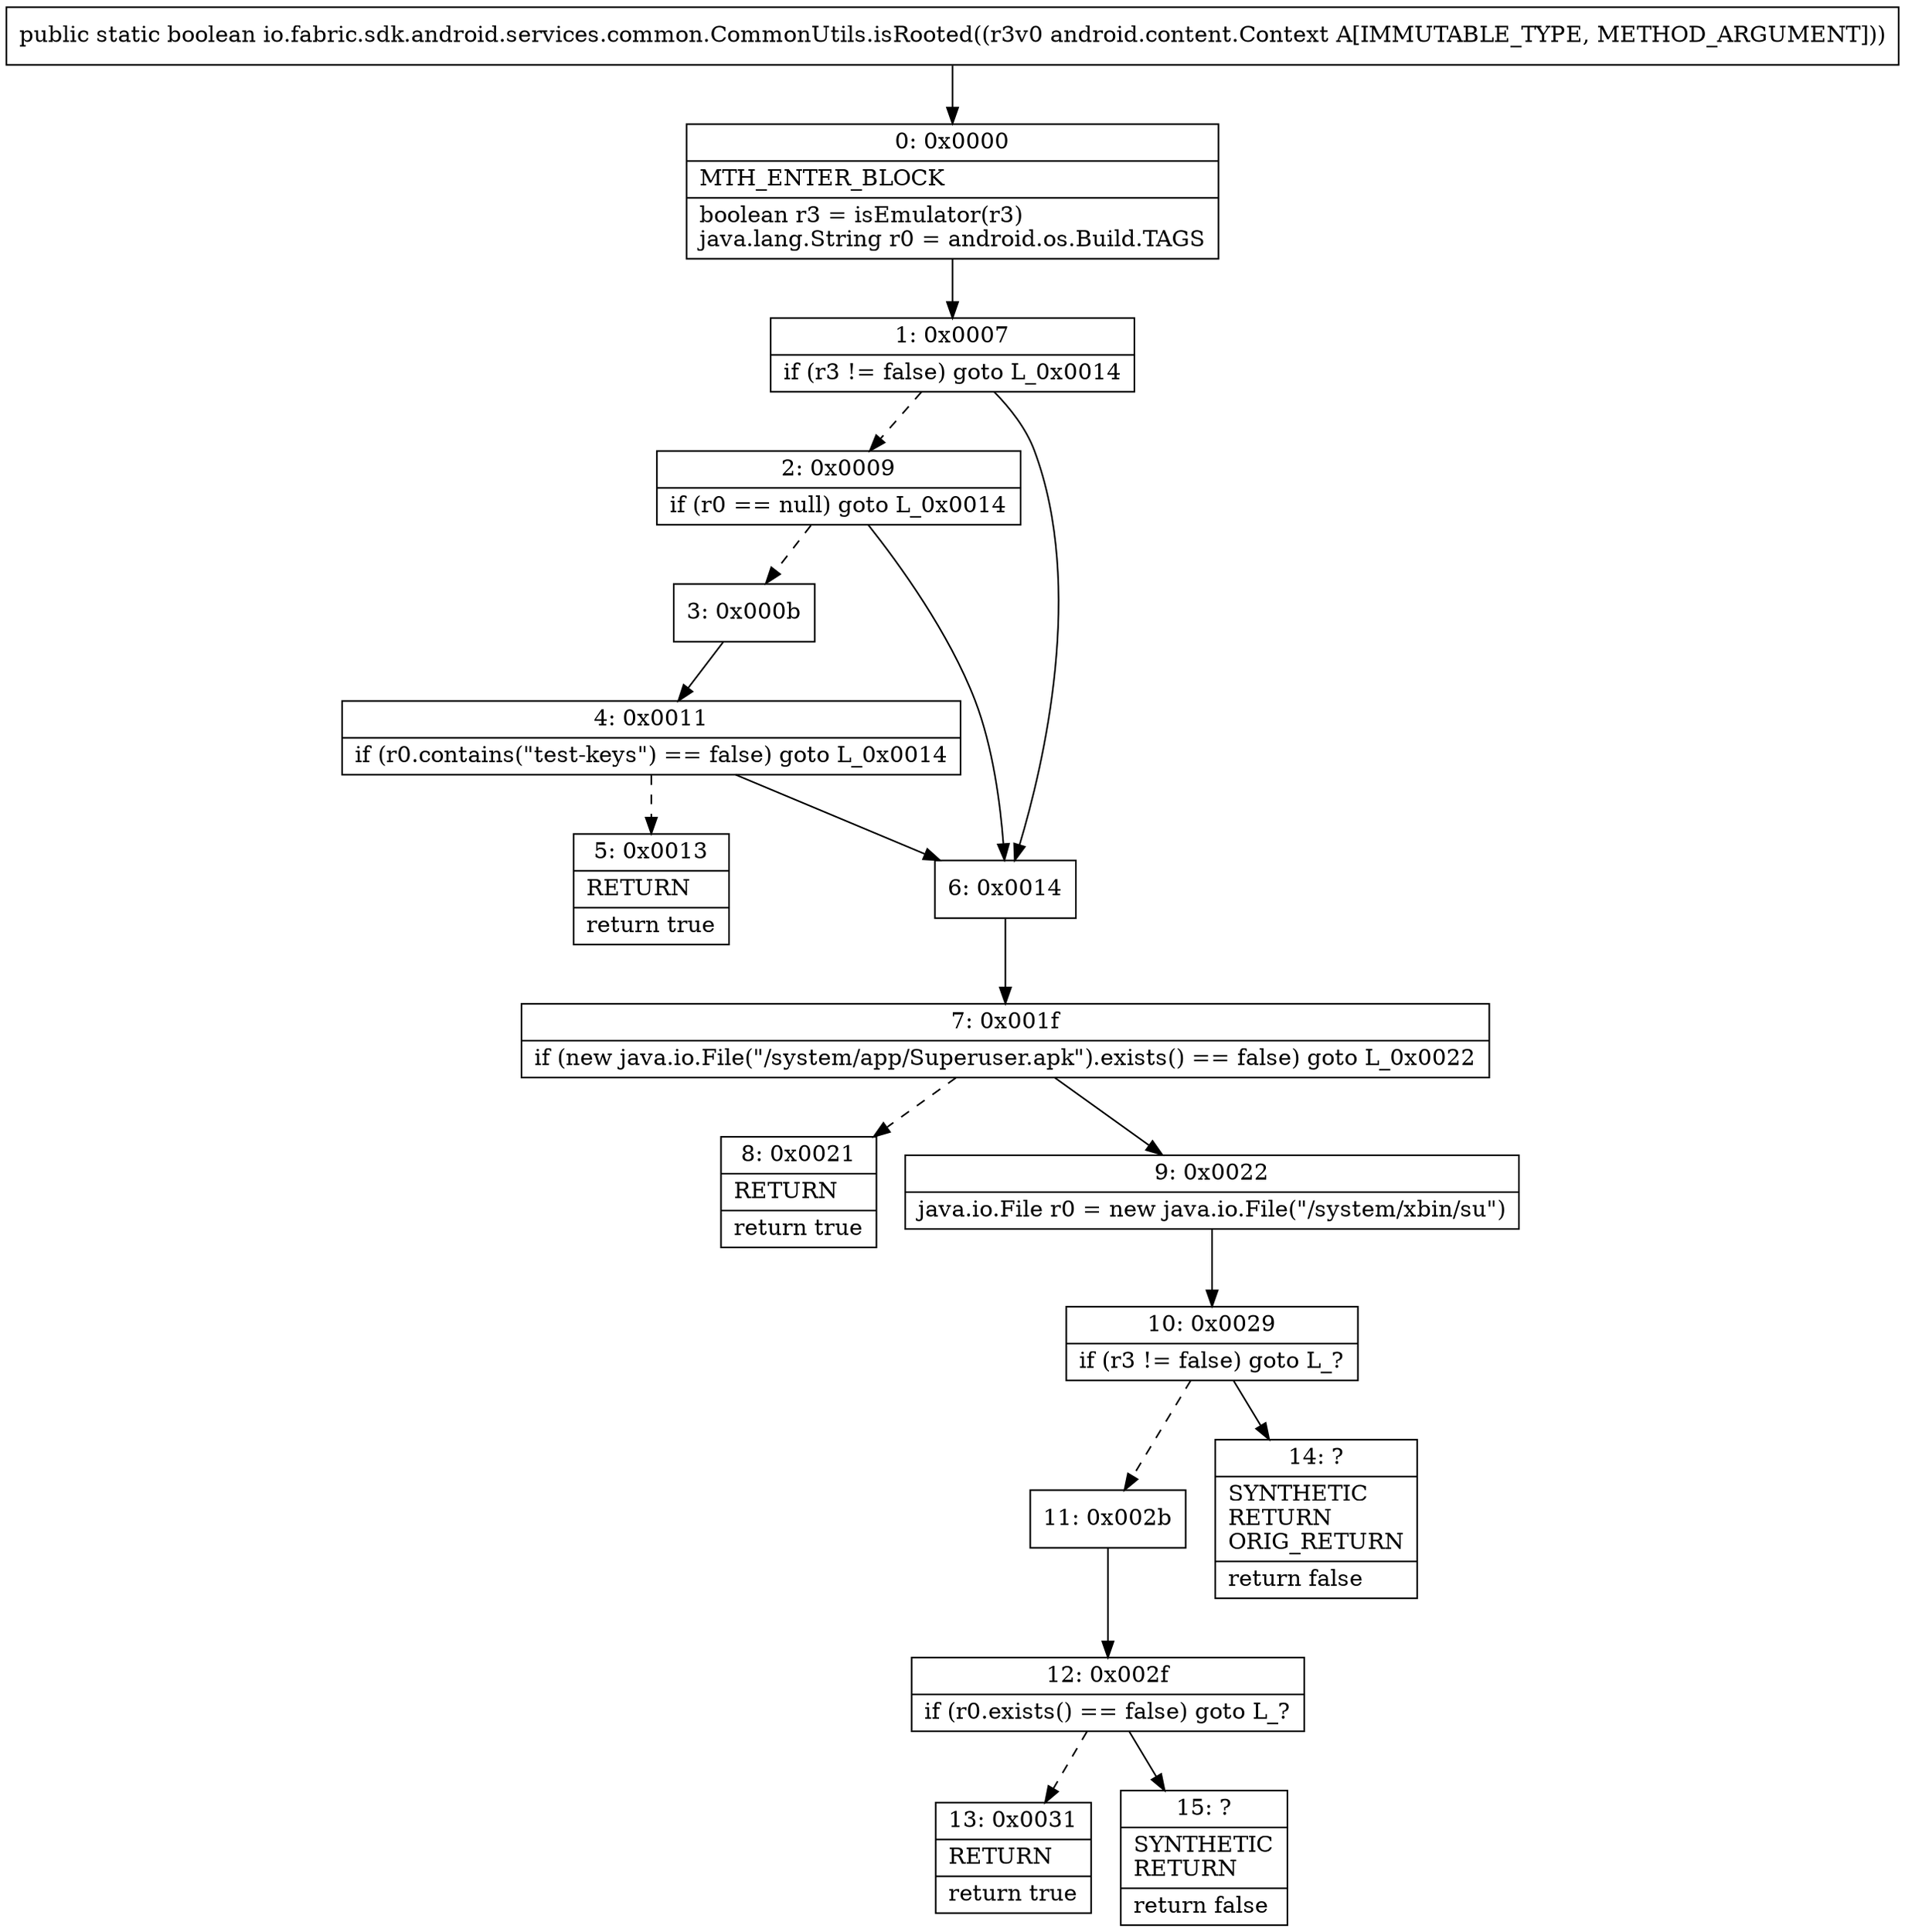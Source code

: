 digraph "CFG forio.fabric.sdk.android.services.common.CommonUtils.isRooted(Landroid\/content\/Context;)Z" {
Node_0 [shape=record,label="{0\:\ 0x0000|MTH_ENTER_BLOCK\l|boolean r3 = isEmulator(r3)\ljava.lang.String r0 = android.os.Build.TAGS\l}"];
Node_1 [shape=record,label="{1\:\ 0x0007|if (r3 != false) goto L_0x0014\l}"];
Node_2 [shape=record,label="{2\:\ 0x0009|if (r0 == null) goto L_0x0014\l}"];
Node_3 [shape=record,label="{3\:\ 0x000b}"];
Node_4 [shape=record,label="{4\:\ 0x0011|if (r0.contains(\"test\-keys\") == false) goto L_0x0014\l}"];
Node_5 [shape=record,label="{5\:\ 0x0013|RETURN\l|return true\l}"];
Node_6 [shape=record,label="{6\:\ 0x0014}"];
Node_7 [shape=record,label="{7\:\ 0x001f|if (new java.io.File(\"\/system\/app\/Superuser.apk\").exists() == false) goto L_0x0022\l}"];
Node_8 [shape=record,label="{8\:\ 0x0021|RETURN\l|return true\l}"];
Node_9 [shape=record,label="{9\:\ 0x0022|java.io.File r0 = new java.io.File(\"\/system\/xbin\/su\")\l}"];
Node_10 [shape=record,label="{10\:\ 0x0029|if (r3 != false) goto L_?\l}"];
Node_11 [shape=record,label="{11\:\ 0x002b}"];
Node_12 [shape=record,label="{12\:\ 0x002f|if (r0.exists() == false) goto L_?\l}"];
Node_13 [shape=record,label="{13\:\ 0x0031|RETURN\l|return true\l}"];
Node_14 [shape=record,label="{14\:\ ?|SYNTHETIC\lRETURN\lORIG_RETURN\l|return false\l}"];
Node_15 [shape=record,label="{15\:\ ?|SYNTHETIC\lRETURN\l|return false\l}"];
MethodNode[shape=record,label="{public static boolean io.fabric.sdk.android.services.common.CommonUtils.isRooted((r3v0 android.content.Context A[IMMUTABLE_TYPE, METHOD_ARGUMENT])) }"];
MethodNode -> Node_0;
Node_0 -> Node_1;
Node_1 -> Node_2[style=dashed];
Node_1 -> Node_6;
Node_2 -> Node_3[style=dashed];
Node_2 -> Node_6;
Node_3 -> Node_4;
Node_4 -> Node_5[style=dashed];
Node_4 -> Node_6;
Node_6 -> Node_7;
Node_7 -> Node_8[style=dashed];
Node_7 -> Node_9;
Node_9 -> Node_10;
Node_10 -> Node_11[style=dashed];
Node_10 -> Node_14;
Node_11 -> Node_12;
Node_12 -> Node_13[style=dashed];
Node_12 -> Node_15;
}

